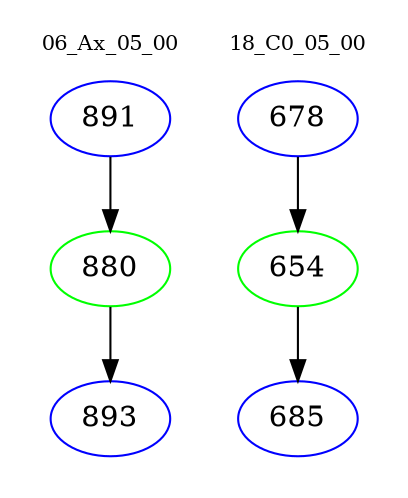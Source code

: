 digraph{
subgraph cluster_0 {
color = white
label = "06_Ax_05_00";
fontsize=10;
T0_891 [label="891", color="blue"]
T0_891 -> T0_880 [color="black"]
T0_880 [label="880", color="green"]
T0_880 -> T0_893 [color="black"]
T0_893 [label="893", color="blue"]
}
subgraph cluster_1 {
color = white
label = "18_C0_05_00";
fontsize=10;
T1_678 [label="678", color="blue"]
T1_678 -> T1_654 [color="black"]
T1_654 [label="654", color="green"]
T1_654 -> T1_685 [color="black"]
T1_685 [label="685", color="blue"]
}
}

